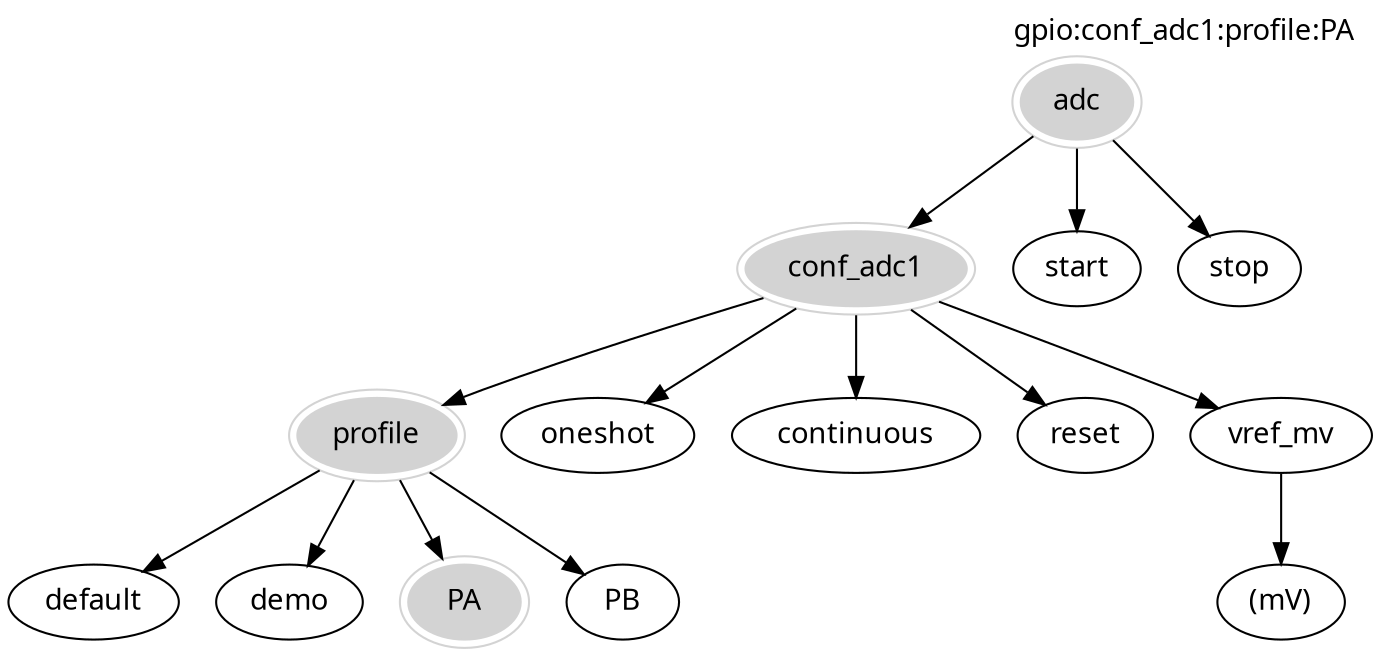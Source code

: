 digraph Fetch {
        graph [fontname="lucidasans-bold-14"];
        node [fontname="lucidasans-bold-14"];
	adc   -> conf_adc1;
	adc   -> start;
	adc   -> stop;
	conf_adc1   -> profile;
	conf_adc1   -> oneshot;
	conf_adc1   -> continuous;
	conf_adc1   -> reset;
	conf_adc1   -> vref_mv;
	profile     -> default;
	profile     -> demo;
	profile     -> PA;
	profile     -> PB;
	vref_mv     -> "(mV)"
  	adc [color=lightgrey, peripheries=2, style=filled];
  	conf_adc1 [color=lightgrey, peripheries=2, style=filled];
  	profile [color=lightgrey, peripheries=2, style=filled];
  	PA [color=lightgrey, peripheries=2, style=filled];
	label="gpio:conf_adc1:profile:PA"
  	labelloc=top;
  	labeljust=right;
}
